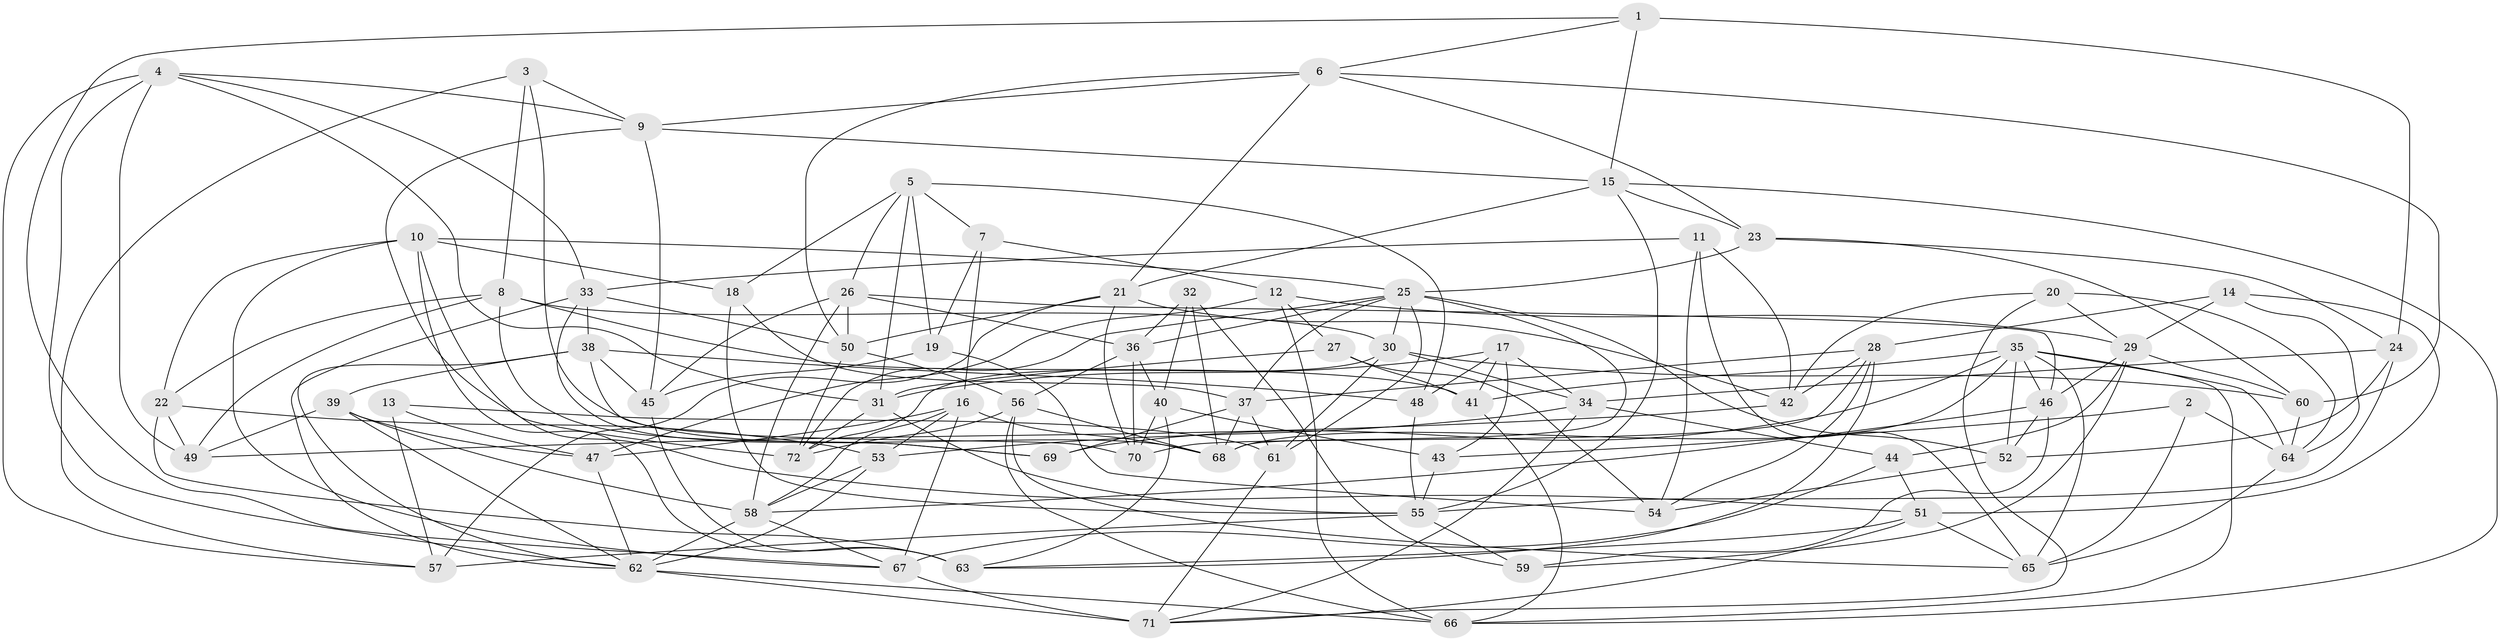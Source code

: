 // original degree distribution, {4: 1.0}
// Generated by graph-tools (version 1.1) at 2025/03/03/09/25 03:03:03]
// undirected, 72 vertices, 195 edges
graph export_dot {
graph [start="1"]
  node [color=gray90,style=filled];
  1;
  2;
  3;
  4;
  5;
  6;
  7;
  8;
  9;
  10;
  11;
  12;
  13;
  14;
  15;
  16;
  17;
  18;
  19;
  20;
  21;
  22;
  23;
  24;
  25;
  26;
  27;
  28;
  29;
  30;
  31;
  32;
  33;
  34;
  35;
  36;
  37;
  38;
  39;
  40;
  41;
  42;
  43;
  44;
  45;
  46;
  47;
  48;
  49;
  50;
  51;
  52;
  53;
  54;
  55;
  56;
  57;
  58;
  59;
  60;
  61;
  62;
  63;
  64;
  65;
  66;
  67;
  68;
  69;
  70;
  71;
  72;
  1 -- 6 [weight=1.0];
  1 -- 15 [weight=1.0];
  1 -- 24 [weight=1.0];
  1 -- 67 [weight=1.0];
  2 -- 43 [weight=2.0];
  2 -- 64 [weight=1.0];
  2 -- 65 [weight=1.0];
  3 -- 8 [weight=1.0];
  3 -- 9 [weight=1.0];
  3 -- 57 [weight=1.0];
  3 -- 68 [weight=1.0];
  4 -- 9 [weight=1.0];
  4 -- 31 [weight=1.0];
  4 -- 33 [weight=1.0];
  4 -- 49 [weight=1.0];
  4 -- 57 [weight=1.0];
  4 -- 62 [weight=1.0];
  5 -- 7 [weight=1.0];
  5 -- 18 [weight=1.0];
  5 -- 19 [weight=1.0];
  5 -- 26 [weight=1.0];
  5 -- 31 [weight=1.0];
  5 -- 48 [weight=1.0];
  6 -- 9 [weight=1.0];
  6 -- 21 [weight=1.0];
  6 -- 23 [weight=1.0];
  6 -- 50 [weight=1.0];
  6 -- 60 [weight=1.0];
  7 -- 12 [weight=1.0];
  7 -- 16 [weight=1.0];
  7 -- 19 [weight=1.0];
  8 -- 22 [weight=1.0];
  8 -- 30 [weight=1.0];
  8 -- 41 [weight=1.0];
  8 -- 49 [weight=1.0];
  8 -- 69 [weight=1.0];
  9 -- 15 [weight=1.0];
  9 -- 45 [weight=1.0];
  9 -- 72 [weight=1.0];
  10 -- 18 [weight=1.0];
  10 -- 22 [weight=1.0];
  10 -- 25 [weight=1.0];
  10 -- 51 [weight=1.0];
  10 -- 63 [weight=1.0];
  10 -- 67 [weight=1.0];
  11 -- 33 [weight=1.0];
  11 -- 42 [weight=1.0];
  11 -- 54 [weight=1.0];
  11 -- 65 [weight=1.0];
  12 -- 27 [weight=1.0];
  12 -- 29 [weight=1.0];
  12 -- 47 [weight=2.0];
  12 -- 66 [weight=1.0];
  13 -- 47 [weight=1.0];
  13 -- 57 [weight=1.0];
  13 -- 61 [weight=2.0];
  14 -- 28 [weight=1.0];
  14 -- 29 [weight=1.0];
  14 -- 51 [weight=1.0];
  14 -- 64 [weight=1.0];
  15 -- 21 [weight=1.0];
  15 -- 23 [weight=1.0];
  15 -- 55 [weight=1.0];
  15 -- 66 [weight=1.0];
  16 -- 47 [weight=1.0];
  16 -- 53 [weight=1.0];
  16 -- 58 [weight=1.0];
  16 -- 67 [weight=1.0];
  16 -- 68 [weight=1.0];
  17 -- 31 [weight=1.0];
  17 -- 34 [weight=1.0];
  17 -- 41 [weight=2.0];
  17 -- 43 [weight=1.0];
  17 -- 48 [weight=1.0];
  18 -- 37 [weight=1.0];
  18 -- 55 [weight=1.0];
  19 -- 45 [weight=2.0];
  19 -- 54 [weight=2.0];
  20 -- 29 [weight=1.0];
  20 -- 42 [weight=1.0];
  20 -- 64 [weight=1.0];
  20 -- 71 [weight=1.0];
  21 -- 42 [weight=1.0];
  21 -- 50 [weight=1.0];
  21 -- 57 [weight=1.0];
  21 -- 70 [weight=1.0];
  22 -- 49 [weight=1.0];
  22 -- 53 [weight=2.0];
  22 -- 63 [weight=1.0];
  23 -- 24 [weight=1.0];
  23 -- 25 [weight=2.0];
  23 -- 60 [weight=1.0];
  24 -- 34 [weight=1.0];
  24 -- 52 [weight=2.0];
  24 -- 55 [weight=1.0];
  25 -- 30 [weight=1.0];
  25 -- 36 [weight=1.0];
  25 -- 37 [weight=1.0];
  25 -- 52 [weight=1.0];
  25 -- 61 [weight=1.0];
  25 -- 68 [weight=1.0];
  25 -- 72 [weight=1.0];
  26 -- 36 [weight=1.0];
  26 -- 45 [weight=1.0];
  26 -- 46 [weight=1.0];
  26 -- 50 [weight=1.0];
  26 -- 58 [weight=1.0];
  27 -- 31 [weight=1.0];
  27 -- 41 [weight=1.0];
  27 -- 54 [weight=1.0];
  28 -- 37 [weight=1.0];
  28 -- 42 [weight=1.0];
  28 -- 54 [weight=1.0];
  28 -- 63 [weight=1.0];
  28 -- 70 [weight=1.0];
  29 -- 44 [weight=1.0];
  29 -- 46 [weight=1.0];
  29 -- 59 [weight=1.0];
  29 -- 60 [weight=2.0];
  30 -- 34 [weight=1.0];
  30 -- 60 [weight=1.0];
  30 -- 61 [weight=1.0];
  30 -- 72 [weight=1.0];
  31 -- 55 [weight=1.0];
  31 -- 72 [weight=1.0];
  32 -- 36 [weight=1.0];
  32 -- 40 [weight=2.0];
  32 -- 59 [weight=1.0];
  32 -- 68 [weight=2.0];
  33 -- 38 [weight=1.0];
  33 -- 50 [weight=1.0];
  33 -- 62 [weight=1.0];
  33 -- 69 [weight=1.0];
  34 -- 44 [weight=1.0];
  34 -- 53 [weight=1.0];
  34 -- 71 [weight=1.0];
  35 -- 41 [weight=1.0];
  35 -- 46 [weight=1.0];
  35 -- 52 [weight=1.0];
  35 -- 64 [weight=1.0];
  35 -- 65 [weight=1.0];
  35 -- 66 [weight=1.0];
  35 -- 68 [weight=1.0];
  35 -- 69 [weight=1.0];
  36 -- 40 [weight=1.0];
  36 -- 56 [weight=1.0];
  36 -- 70 [weight=1.0];
  37 -- 61 [weight=1.0];
  37 -- 68 [weight=1.0];
  37 -- 69 [weight=1.0];
  38 -- 39 [weight=2.0];
  38 -- 45 [weight=1.0];
  38 -- 48 [weight=1.0];
  38 -- 62 [weight=1.0];
  38 -- 70 [weight=2.0];
  39 -- 47 [weight=1.0];
  39 -- 49 [weight=1.0];
  39 -- 58 [weight=1.0];
  39 -- 62 [weight=1.0];
  40 -- 43 [weight=1.0];
  40 -- 63 [weight=1.0];
  40 -- 70 [weight=1.0];
  41 -- 66 [weight=1.0];
  42 -- 49 [weight=2.0];
  43 -- 55 [weight=2.0];
  44 -- 51 [weight=1.0];
  44 -- 67 [weight=1.0];
  45 -- 63 [weight=1.0];
  46 -- 52 [weight=1.0];
  46 -- 58 [weight=1.0];
  46 -- 59 [weight=1.0];
  47 -- 62 [weight=1.0];
  48 -- 55 [weight=1.0];
  50 -- 56 [weight=1.0];
  50 -- 72 [weight=1.0];
  51 -- 63 [weight=1.0];
  51 -- 65 [weight=1.0];
  51 -- 71 [weight=1.0];
  52 -- 54 [weight=1.0];
  53 -- 58 [weight=1.0];
  53 -- 62 [weight=1.0];
  55 -- 57 [weight=2.0];
  55 -- 59 [weight=1.0];
  56 -- 65 [weight=1.0];
  56 -- 66 [weight=1.0];
  56 -- 68 [weight=1.0];
  56 -- 72 [weight=1.0];
  58 -- 62 [weight=2.0];
  58 -- 67 [weight=1.0];
  60 -- 64 [weight=1.0];
  61 -- 71 [weight=1.0];
  62 -- 66 [weight=1.0];
  62 -- 71 [weight=1.0];
  64 -- 65 [weight=1.0];
  67 -- 71 [weight=1.0];
}
